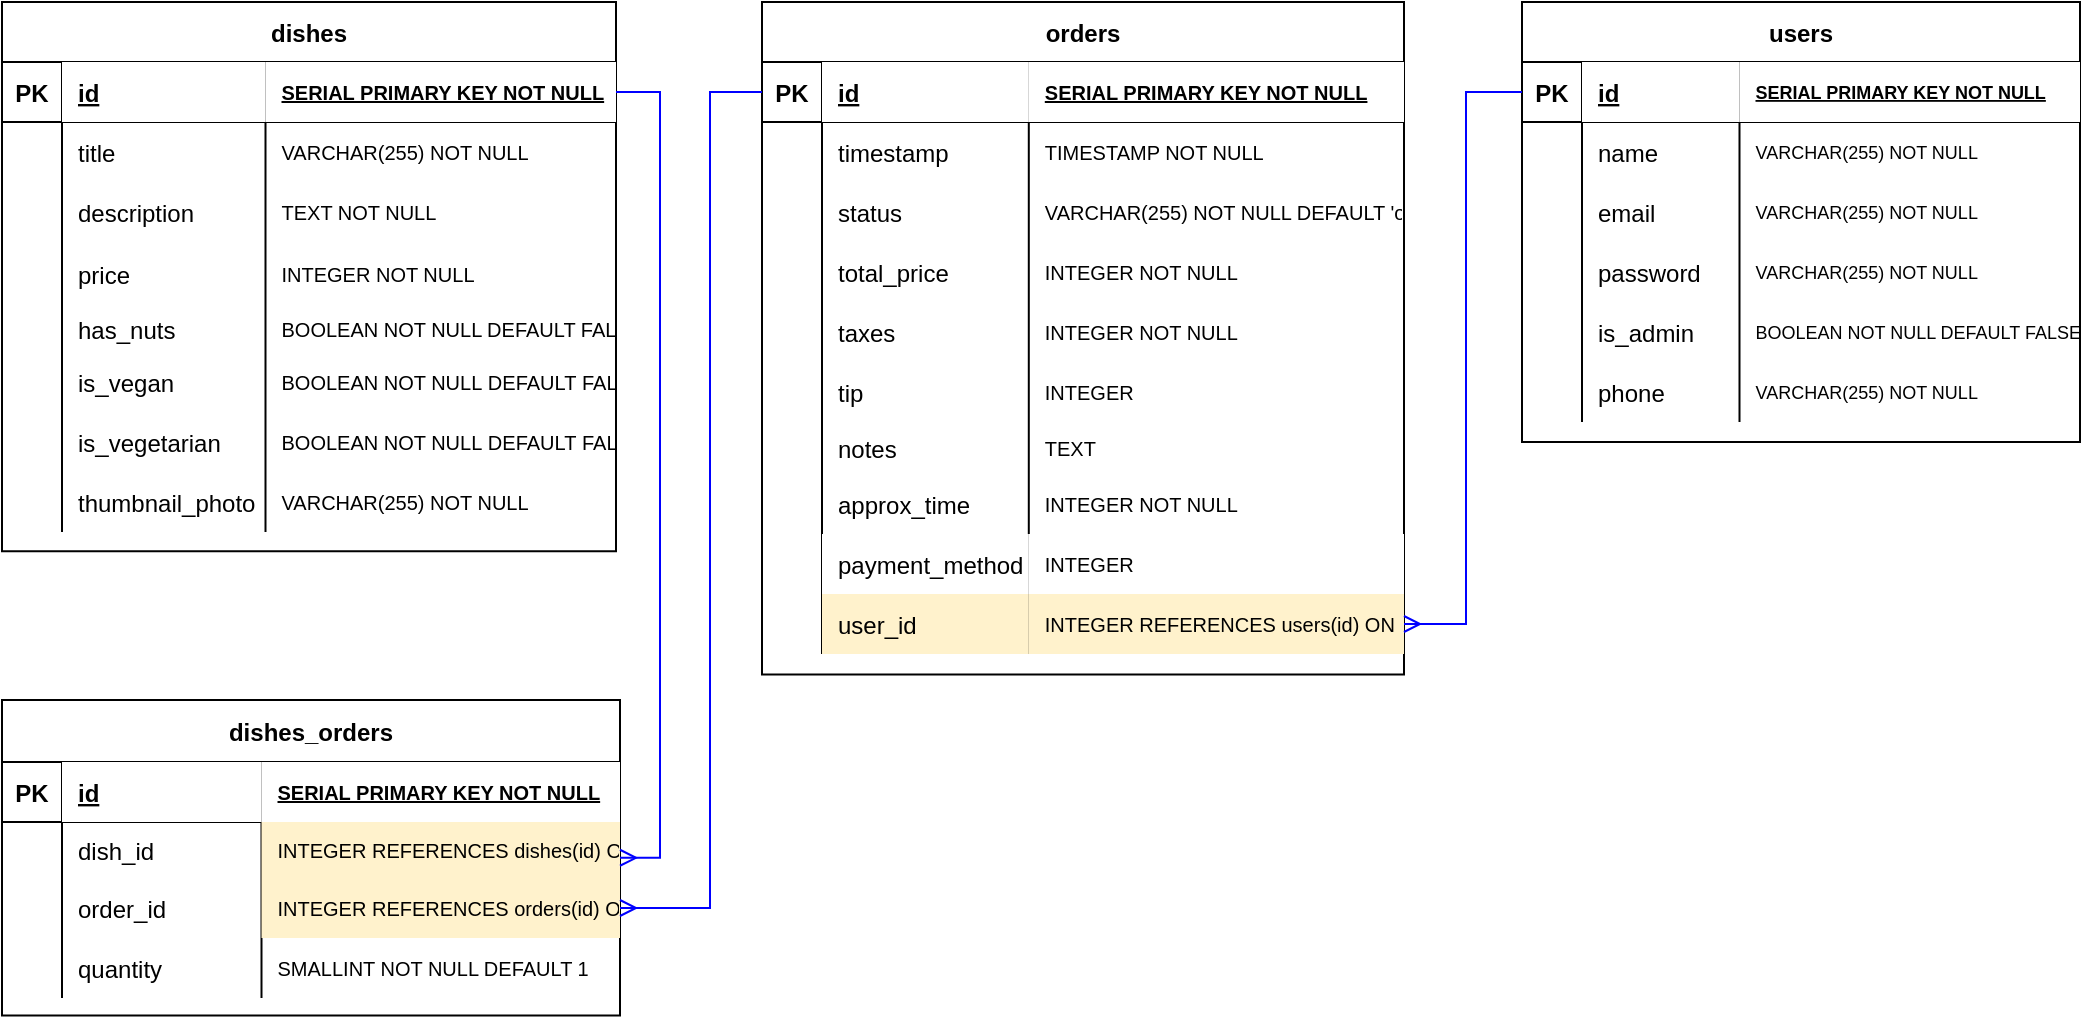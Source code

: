 <mxfile version="19.0.0" type="device"><diagram id="R2lEEEUBdFMjLlhIrx00" name="Page-1"><mxGraphModel dx="1114" dy="626" grid="0" gridSize="10" guides="1" tooltips="1" connect="1" arrows="1" fold="1" page="1" pageScale="1" pageWidth="1100" pageHeight="850" math="0" shadow="0" extFonts="Permanent Marker^https://fonts.googleapis.com/css?family=Permanent+Marker"><root><mxCell id="0"/><mxCell id="1" parent="0"/><mxCell id="Wqcod6n5LguFpWL9tVnC-1" value="users" style="shape=table;startSize=30;container=1;collapsible=1;childLayout=tableLayout;fixedRows=1;rowLines=0;fontStyle=1;align=center;resizeLast=1;" vertex="1" parent="1"><mxGeometry x="796" y="40" width="279" height="219.96" as="geometry"/></mxCell><mxCell id="Wqcod6n5LguFpWL9tVnC-2" value="" style="shape=tableRow;horizontal=0;startSize=0;swimlaneHead=0;swimlaneBody=0;fillColor=none;collapsible=0;dropTarget=0;points=[[0,0.5],[1,0.5]];portConstraint=eastwest;top=0;left=0;right=0;bottom=1;" vertex="1" parent="Wqcod6n5LguFpWL9tVnC-1"><mxGeometry y="30" width="279" height="30" as="geometry"/></mxCell><mxCell id="Wqcod6n5LguFpWL9tVnC-3" value="PK" style="shape=partialRectangle;connectable=0;fillColor=none;top=0;left=0;bottom=0;right=0;fontStyle=1;overflow=hidden;" vertex="1" parent="Wqcod6n5LguFpWL9tVnC-2"><mxGeometry width="30" height="30" as="geometry"><mxRectangle width="30" height="30" as="alternateBounds"/></mxGeometry></mxCell><mxCell id="Wqcod6n5LguFpWL9tVnC-4" value="id" style="shape=partialRectangle;connectable=0;top=0;left=0;bottom=0;right=0;align=left;spacingLeft=6;fontStyle=5;overflow=hidden;" vertex="1" parent="Wqcod6n5LguFpWL9tVnC-2"><mxGeometry x="30" width="78.75" height="30" as="geometry"><mxRectangle width="78.75" height="30" as="alternateBounds"/></mxGeometry></mxCell><mxCell id="Wqcod6n5LguFpWL9tVnC-167" value="SERIAL PRIMARY KEY NOT NULL" style="shape=partialRectangle;connectable=0;top=0;left=0;bottom=0;right=0;align=left;spacingLeft=6;fontStyle=5;overflow=hidden;fontSize=9;" vertex="1" parent="Wqcod6n5LguFpWL9tVnC-2"><mxGeometry x="108.75" width="170.25" height="30" as="geometry"><mxRectangle width="170.25" height="30" as="alternateBounds"/></mxGeometry></mxCell><mxCell id="Wqcod6n5LguFpWL9tVnC-5" value="" style="shape=tableRow;horizontal=0;startSize=0;swimlaneHead=0;swimlaneBody=0;fillColor=none;collapsible=0;dropTarget=0;points=[[0,0.5],[1,0.5]];portConstraint=eastwest;top=0;left=0;right=0;bottom=0;" vertex="1" parent="Wqcod6n5LguFpWL9tVnC-1"><mxGeometry y="60" width="279" height="30" as="geometry"/></mxCell><mxCell id="Wqcod6n5LguFpWL9tVnC-6" value="" style="shape=partialRectangle;connectable=0;fillColor=none;top=0;left=0;bottom=0;right=0;editable=1;overflow=hidden;" vertex="1" parent="Wqcod6n5LguFpWL9tVnC-5"><mxGeometry width="30" height="30" as="geometry"><mxRectangle width="30" height="30" as="alternateBounds"/></mxGeometry></mxCell><mxCell id="Wqcod6n5LguFpWL9tVnC-7" value="name" style="shape=partialRectangle;connectable=0;fillColor=none;top=0;left=0;bottom=0;right=0;align=left;spacingLeft=6;overflow=hidden;" vertex="1" parent="Wqcod6n5LguFpWL9tVnC-5"><mxGeometry x="30" width="78.75" height="30" as="geometry"><mxRectangle width="78.75" height="30" as="alternateBounds"/></mxGeometry></mxCell><mxCell id="Wqcod6n5LguFpWL9tVnC-168" value="VARCHAR(255) NOT NULL" style="shape=partialRectangle;connectable=0;fillColor=none;top=0;left=0;bottom=0;right=0;align=left;spacingLeft=6;overflow=hidden;strokeWidth=1;fontSize=9;" vertex="1" parent="Wqcod6n5LguFpWL9tVnC-5"><mxGeometry x="108.75" width="170.25" height="30" as="geometry"><mxRectangle width="170.25" height="30" as="alternateBounds"/></mxGeometry></mxCell><mxCell id="Wqcod6n5LguFpWL9tVnC-8" value="" style="shape=tableRow;horizontal=0;startSize=0;swimlaneHead=0;swimlaneBody=0;fillColor=none;collapsible=0;dropTarget=0;points=[[0,0.5],[1,0.5]];portConstraint=eastwest;top=0;left=0;right=0;bottom=0;" vertex="1" parent="Wqcod6n5LguFpWL9tVnC-1"><mxGeometry y="90" width="279" height="30" as="geometry"/></mxCell><mxCell id="Wqcod6n5LguFpWL9tVnC-9" value="" style="shape=partialRectangle;connectable=0;fillColor=none;top=0;left=0;bottom=0;right=0;editable=1;overflow=hidden;" vertex="1" parent="Wqcod6n5LguFpWL9tVnC-8"><mxGeometry width="30" height="30" as="geometry"><mxRectangle width="30" height="30" as="alternateBounds"/></mxGeometry></mxCell><mxCell id="Wqcod6n5LguFpWL9tVnC-10" value="email" style="shape=partialRectangle;connectable=0;fillColor=none;top=0;left=0;bottom=0;right=0;align=left;spacingLeft=6;overflow=hidden;" vertex="1" parent="Wqcod6n5LguFpWL9tVnC-8"><mxGeometry x="30" width="78.75" height="30" as="geometry"><mxRectangle width="78.75" height="30" as="alternateBounds"/></mxGeometry></mxCell><mxCell id="Wqcod6n5LguFpWL9tVnC-169" value="VARCHAR(255) NOT NULL" style="shape=partialRectangle;connectable=0;fillColor=none;top=0;left=0;bottom=0;right=0;align=left;spacingLeft=6;overflow=hidden;fontSize=9;" vertex="1" parent="Wqcod6n5LguFpWL9tVnC-8"><mxGeometry x="108.75" width="170.25" height="30" as="geometry"><mxRectangle width="170.25" height="30" as="alternateBounds"/></mxGeometry></mxCell><mxCell id="Wqcod6n5LguFpWL9tVnC-11" value="" style="shape=tableRow;horizontal=0;startSize=0;swimlaneHead=0;swimlaneBody=0;fillColor=none;collapsible=0;dropTarget=0;points=[[0,0.5],[1,0.5]];portConstraint=eastwest;top=0;left=0;right=0;bottom=0;" vertex="1" parent="Wqcod6n5LguFpWL9tVnC-1"><mxGeometry y="120" width="279" height="30" as="geometry"/></mxCell><mxCell id="Wqcod6n5LguFpWL9tVnC-12" value="" style="shape=partialRectangle;connectable=0;fillColor=none;top=0;left=0;bottom=0;right=0;editable=1;overflow=hidden;" vertex="1" parent="Wqcod6n5LguFpWL9tVnC-11"><mxGeometry width="30" height="30" as="geometry"><mxRectangle width="30" height="30" as="alternateBounds"/></mxGeometry></mxCell><mxCell id="Wqcod6n5LguFpWL9tVnC-13" value="password" style="shape=partialRectangle;connectable=0;fillColor=none;top=0;left=0;bottom=0;right=0;align=left;spacingLeft=6;overflow=hidden;" vertex="1" parent="Wqcod6n5LguFpWL9tVnC-11"><mxGeometry x="30" width="78.75" height="30" as="geometry"><mxRectangle width="78.75" height="30" as="alternateBounds"/></mxGeometry></mxCell><mxCell id="Wqcod6n5LguFpWL9tVnC-170" value="VARCHAR(255) NOT NULL" style="shape=partialRectangle;connectable=0;fillColor=none;top=0;left=0;bottom=0;right=0;align=left;spacingLeft=6;overflow=hidden;fontSize=9;" vertex="1" parent="Wqcod6n5LguFpWL9tVnC-11"><mxGeometry x="108.75" width="170.25" height="30" as="geometry"><mxRectangle width="170.25" height="30" as="alternateBounds"/></mxGeometry></mxCell><mxCell id="Wqcod6n5LguFpWL9tVnC-43" style="shape=tableRow;horizontal=0;startSize=0;swimlaneHead=0;swimlaneBody=0;fillColor=none;collapsible=0;dropTarget=0;points=[[0,0.5],[1,0.5]];portConstraint=eastwest;top=0;left=0;right=0;bottom=0;" vertex="1" parent="Wqcod6n5LguFpWL9tVnC-1"><mxGeometry y="150" width="279" height="30" as="geometry"/></mxCell><mxCell id="Wqcod6n5LguFpWL9tVnC-44" style="shape=partialRectangle;connectable=0;fillColor=none;top=0;left=0;bottom=0;right=0;editable=1;overflow=hidden;" vertex="1" parent="Wqcod6n5LguFpWL9tVnC-43"><mxGeometry width="30" height="30" as="geometry"><mxRectangle width="30" height="30" as="alternateBounds"/></mxGeometry></mxCell><mxCell id="Wqcod6n5LguFpWL9tVnC-45" value="is_admin" style="shape=partialRectangle;connectable=0;fillColor=none;top=0;left=0;bottom=0;right=0;align=left;spacingLeft=6;overflow=hidden;" vertex="1" parent="Wqcod6n5LguFpWL9tVnC-43"><mxGeometry x="30" width="78.75" height="30" as="geometry"><mxRectangle width="78.75" height="30" as="alternateBounds"/></mxGeometry></mxCell><mxCell id="Wqcod6n5LguFpWL9tVnC-172" value="BOOLEAN NOT NULL DEFAULT FALSE" style="shape=partialRectangle;connectable=0;fillColor=none;top=0;left=0;bottom=0;right=0;align=left;spacingLeft=6;overflow=hidden;fontSize=9;" vertex="1" parent="Wqcod6n5LguFpWL9tVnC-43"><mxGeometry x="108.75" width="170.25" height="30" as="geometry"><mxRectangle width="170.25" height="30" as="alternateBounds"/></mxGeometry></mxCell><mxCell id="Wqcod6n5LguFpWL9tVnC-77" style="shape=tableRow;horizontal=0;startSize=0;swimlaneHead=0;swimlaneBody=0;fillColor=none;collapsible=0;dropTarget=0;points=[[0,0.5],[1,0.5]];portConstraint=eastwest;top=0;left=0;right=0;bottom=0;" vertex="1" parent="Wqcod6n5LguFpWL9tVnC-1"><mxGeometry y="180" width="279" height="30" as="geometry"/></mxCell><mxCell id="Wqcod6n5LguFpWL9tVnC-78" style="shape=partialRectangle;connectable=0;fillColor=none;top=0;left=0;bottom=0;right=0;editable=1;overflow=hidden;" vertex="1" parent="Wqcod6n5LguFpWL9tVnC-77"><mxGeometry width="30" height="30" as="geometry"><mxRectangle width="30" height="30" as="alternateBounds"/></mxGeometry></mxCell><mxCell id="Wqcod6n5LguFpWL9tVnC-79" value="phone" style="shape=partialRectangle;connectable=0;fillColor=none;top=0;left=0;bottom=0;right=0;align=left;spacingLeft=6;overflow=hidden;" vertex="1" parent="Wqcod6n5LguFpWL9tVnC-77"><mxGeometry x="30" width="78.75" height="30" as="geometry"><mxRectangle width="78.75" height="30" as="alternateBounds"/></mxGeometry></mxCell><mxCell id="Wqcod6n5LguFpWL9tVnC-174" value="VARCHAR(255) NOT NULL" style="shape=partialRectangle;connectable=0;fillColor=none;top=0;left=0;bottom=0;right=0;align=left;spacingLeft=6;overflow=hidden;fontSize=9;" vertex="1" parent="Wqcod6n5LguFpWL9tVnC-77"><mxGeometry x="108.75" width="170.25" height="30" as="geometry"><mxRectangle width="170.25" height="30" as="alternateBounds"/></mxGeometry></mxCell><mxCell id="Wqcod6n5LguFpWL9tVnC-14" value="dishes" style="shape=table;startSize=30;container=1;collapsible=1;childLayout=tableLayout;fixedRows=1;rowLines=0;fontStyle=1;align=center;resizeLast=1;" vertex="1" parent="1"><mxGeometry x="36" y="40" width="307" height="274.62" as="geometry"/></mxCell><mxCell id="Wqcod6n5LguFpWL9tVnC-15" value="" style="shape=tableRow;horizontal=0;startSize=0;swimlaneHead=0;swimlaneBody=0;fillColor=none;collapsible=0;dropTarget=0;points=[[0,0.5],[1,0.5]];portConstraint=eastwest;top=0;left=0;right=0;bottom=1;" vertex="1" parent="Wqcod6n5LguFpWL9tVnC-14"><mxGeometry y="30" width="307" height="30" as="geometry"/></mxCell><mxCell id="Wqcod6n5LguFpWL9tVnC-16" value="PK" style="shape=partialRectangle;connectable=0;fillColor=none;top=0;left=0;bottom=0;right=0;fontStyle=1;overflow=hidden;" vertex="1" parent="Wqcod6n5LguFpWL9tVnC-15"><mxGeometry width="30" height="30" as="geometry"><mxRectangle width="30" height="30" as="alternateBounds"/></mxGeometry></mxCell><mxCell id="Wqcod6n5LguFpWL9tVnC-17" value="id" style="shape=partialRectangle;connectable=0;top=0;left=0;bottom=0;right=0;align=left;spacingLeft=6;fontStyle=5;overflow=hidden;" vertex="1" parent="Wqcod6n5LguFpWL9tVnC-15"><mxGeometry x="30" width="101.75" height="30" as="geometry"><mxRectangle width="101.75" height="30" as="alternateBounds"/></mxGeometry></mxCell><mxCell id="Wqcod6n5LguFpWL9tVnC-147" value="SERIAL PRIMARY KEY NOT NULL" style="shape=partialRectangle;connectable=0;top=0;left=0;bottom=0;right=0;align=left;spacingLeft=6;fontStyle=5;overflow=hidden;fontSize=10;" vertex="1" parent="Wqcod6n5LguFpWL9tVnC-15"><mxGeometry x="131.75" width="175.25" height="30" as="geometry"><mxRectangle width="175.25" height="30" as="alternateBounds"/></mxGeometry></mxCell><mxCell id="Wqcod6n5LguFpWL9tVnC-18" value="" style="shape=tableRow;horizontal=0;startSize=0;swimlaneHead=0;swimlaneBody=0;fillColor=none;collapsible=0;dropTarget=0;points=[[0,0.5],[1,0.5]];portConstraint=eastwest;top=0;left=0;right=0;bottom=0;" vertex="1" parent="Wqcod6n5LguFpWL9tVnC-14"><mxGeometry y="60" width="307" height="30" as="geometry"/></mxCell><mxCell id="Wqcod6n5LguFpWL9tVnC-19" value="" style="shape=partialRectangle;connectable=0;fillColor=none;top=0;left=0;bottom=0;right=0;editable=1;overflow=hidden;" vertex="1" parent="Wqcod6n5LguFpWL9tVnC-18"><mxGeometry width="30" height="30" as="geometry"><mxRectangle width="30" height="30" as="alternateBounds"/></mxGeometry></mxCell><mxCell id="Wqcod6n5LguFpWL9tVnC-20" value="title" style="shape=partialRectangle;connectable=0;fillColor=none;top=0;left=0;bottom=0;right=0;align=left;spacingLeft=6;overflow=hidden;" vertex="1" parent="Wqcod6n5LguFpWL9tVnC-18"><mxGeometry x="30" width="101.75" height="30" as="geometry"><mxRectangle width="101.75" height="30" as="alternateBounds"/></mxGeometry></mxCell><mxCell id="Wqcod6n5LguFpWL9tVnC-148" value="VARCHAR(255) NOT NULL" style="shape=partialRectangle;connectable=0;fillColor=none;top=0;left=0;bottom=0;right=0;align=left;spacingLeft=6;overflow=hidden;fontSize=10;" vertex="1" parent="Wqcod6n5LguFpWL9tVnC-18"><mxGeometry x="131.75" width="175.25" height="30" as="geometry"><mxRectangle width="175.25" height="30" as="alternateBounds"/></mxGeometry></mxCell><mxCell id="Wqcod6n5LguFpWL9tVnC-21" value="" style="shape=tableRow;horizontal=0;startSize=0;swimlaneHead=0;swimlaneBody=0;fillColor=none;collapsible=0;dropTarget=0;points=[[0,0.5],[1,0.5]];portConstraint=eastwest;top=0;left=0;right=0;bottom=0;" vertex="1" parent="Wqcod6n5LguFpWL9tVnC-14"><mxGeometry y="90" width="307" height="30" as="geometry"/></mxCell><mxCell id="Wqcod6n5LguFpWL9tVnC-22" value="" style="shape=partialRectangle;connectable=0;fillColor=none;top=0;left=0;bottom=0;right=0;editable=1;overflow=hidden;" vertex="1" parent="Wqcod6n5LguFpWL9tVnC-21"><mxGeometry width="30" height="30" as="geometry"><mxRectangle width="30" height="30" as="alternateBounds"/></mxGeometry></mxCell><mxCell id="Wqcod6n5LguFpWL9tVnC-23" value="description" style="shape=partialRectangle;connectable=0;fillColor=none;top=0;left=0;bottom=0;right=0;align=left;spacingLeft=6;overflow=hidden;" vertex="1" parent="Wqcod6n5LguFpWL9tVnC-21"><mxGeometry x="30" width="101.75" height="30" as="geometry"><mxRectangle width="101.75" height="30" as="alternateBounds"/></mxGeometry></mxCell><mxCell id="Wqcod6n5LguFpWL9tVnC-149" value="TEXT NOT NULL" style="shape=partialRectangle;connectable=0;fillColor=none;top=0;left=0;bottom=0;right=0;align=left;spacingLeft=6;overflow=hidden;fontSize=10;" vertex="1" parent="Wqcod6n5LguFpWL9tVnC-21"><mxGeometry x="131.75" width="175.25" height="30" as="geometry"><mxRectangle width="175.25" height="30" as="alternateBounds"/></mxGeometry></mxCell><mxCell id="Wqcod6n5LguFpWL9tVnC-24" value="" style="shape=tableRow;horizontal=0;startSize=0;swimlaneHead=0;swimlaneBody=0;fillColor=none;collapsible=0;dropTarget=0;points=[[0,0.5],[1,0.5]];portConstraint=eastwest;top=0;left=0;right=0;bottom=0;" vertex="1" parent="Wqcod6n5LguFpWL9tVnC-14"><mxGeometry y="120" width="307" height="32" as="geometry"/></mxCell><mxCell id="Wqcod6n5LguFpWL9tVnC-25" value="" style="shape=partialRectangle;connectable=0;fillColor=none;top=0;left=0;bottom=0;right=0;editable=1;overflow=hidden;" vertex="1" parent="Wqcod6n5LguFpWL9tVnC-24"><mxGeometry width="30" height="32" as="geometry"><mxRectangle width="30" height="32" as="alternateBounds"/></mxGeometry></mxCell><mxCell id="Wqcod6n5LguFpWL9tVnC-26" value="price" style="shape=partialRectangle;connectable=0;fillColor=none;top=0;left=0;bottom=0;right=0;align=left;spacingLeft=6;overflow=hidden;" vertex="1" parent="Wqcod6n5LguFpWL9tVnC-24"><mxGeometry x="30" width="101.75" height="32" as="geometry"><mxRectangle width="101.75" height="32" as="alternateBounds"/></mxGeometry></mxCell><mxCell id="Wqcod6n5LguFpWL9tVnC-150" value="INTEGER NOT NULL" style="shape=partialRectangle;connectable=0;fillColor=none;top=0;left=0;bottom=0;right=0;align=left;spacingLeft=6;overflow=hidden;fontSize=10;" vertex="1" parent="Wqcod6n5LguFpWL9tVnC-24"><mxGeometry x="131.75" width="175.25" height="32" as="geometry"><mxRectangle width="175.25" height="32" as="alternateBounds"/></mxGeometry></mxCell><mxCell id="Wqcod6n5LguFpWL9tVnC-50" style="shape=tableRow;horizontal=0;startSize=0;swimlaneHead=0;swimlaneBody=0;fillColor=none;collapsible=0;dropTarget=0;points=[[0,0.5],[1,0.5]];portConstraint=eastwest;top=0;left=0;right=0;bottom=0;" vertex="1" parent="Wqcod6n5LguFpWL9tVnC-14"><mxGeometry y="152" width="307" height="23" as="geometry"/></mxCell><mxCell id="Wqcod6n5LguFpWL9tVnC-51" style="shape=partialRectangle;connectable=0;fillColor=none;top=0;left=0;bottom=0;right=0;editable=1;overflow=hidden;" vertex="1" parent="Wqcod6n5LguFpWL9tVnC-50"><mxGeometry width="30" height="23" as="geometry"><mxRectangle width="30" height="23" as="alternateBounds"/></mxGeometry></mxCell><mxCell id="Wqcod6n5LguFpWL9tVnC-52" value="has_nuts" style="shape=partialRectangle;connectable=0;fillColor=none;top=0;left=0;bottom=0;right=0;align=left;spacingLeft=6;overflow=hidden;" vertex="1" parent="Wqcod6n5LguFpWL9tVnC-50"><mxGeometry x="30" width="101.75" height="23" as="geometry"><mxRectangle width="101.75" height="23" as="alternateBounds"/></mxGeometry></mxCell><mxCell id="Wqcod6n5LguFpWL9tVnC-151" value="BOOLEAN NOT NULL DEFAULT FALSE" style="shape=partialRectangle;connectable=0;fillColor=none;top=0;left=0;bottom=0;right=0;align=left;spacingLeft=6;overflow=hidden;fontSize=10;" vertex="1" parent="Wqcod6n5LguFpWL9tVnC-50"><mxGeometry x="131.75" width="175.25" height="23" as="geometry"><mxRectangle width="175.25" height="23" as="alternateBounds"/></mxGeometry></mxCell><mxCell id="Wqcod6n5LguFpWL9tVnC-53" style="shape=tableRow;horizontal=0;startSize=0;swimlaneHead=0;swimlaneBody=0;fillColor=none;collapsible=0;dropTarget=0;points=[[0,0.5],[1,0.5]];portConstraint=eastwest;top=0;left=0;right=0;bottom=0;" vertex="1" parent="Wqcod6n5LguFpWL9tVnC-14"><mxGeometry y="175" width="307" height="30" as="geometry"/></mxCell><mxCell id="Wqcod6n5LguFpWL9tVnC-54" style="shape=partialRectangle;connectable=0;fillColor=none;top=0;left=0;bottom=0;right=0;editable=1;overflow=hidden;" vertex="1" parent="Wqcod6n5LguFpWL9tVnC-53"><mxGeometry width="30" height="30" as="geometry"><mxRectangle width="30" height="30" as="alternateBounds"/></mxGeometry></mxCell><mxCell id="Wqcod6n5LguFpWL9tVnC-55" value="is_vegan" style="shape=partialRectangle;connectable=0;fillColor=none;top=0;left=0;bottom=0;right=0;align=left;spacingLeft=6;overflow=hidden;" vertex="1" parent="Wqcod6n5LguFpWL9tVnC-53"><mxGeometry x="30" width="101.75" height="30" as="geometry"><mxRectangle width="101.75" height="30" as="alternateBounds"/></mxGeometry></mxCell><mxCell id="Wqcod6n5LguFpWL9tVnC-152" value="BOOLEAN NOT NULL DEFAULT FALSE" style="shape=partialRectangle;connectable=0;fillColor=none;top=0;left=0;bottom=0;right=0;align=left;spacingLeft=6;overflow=hidden;fontSize=10;" vertex="1" parent="Wqcod6n5LguFpWL9tVnC-53"><mxGeometry x="131.75" width="175.25" height="30" as="geometry"><mxRectangle width="175.25" height="30" as="alternateBounds"/></mxGeometry></mxCell><mxCell id="Wqcod6n5LguFpWL9tVnC-56" style="shape=tableRow;horizontal=0;startSize=0;swimlaneHead=0;swimlaneBody=0;fillColor=none;collapsible=0;dropTarget=0;points=[[0,0.5],[1,0.5]];portConstraint=eastwest;top=0;left=0;right=0;bottom=0;" vertex="1" parent="Wqcod6n5LguFpWL9tVnC-14"><mxGeometry y="205" width="307" height="30" as="geometry"/></mxCell><mxCell id="Wqcod6n5LguFpWL9tVnC-57" style="shape=partialRectangle;connectable=0;fillColor=none;top=0;left=0;bottom=0;right=0;editable=1;overflow=hidden;" vertex="1" parent="Wqcod6n5LguFpWL9tVnC-56"><mxGeometry width="30" height="30" as="geometry"><mxRectangle width="30" height="30" as="alternateBounds"/></mxGeometry></mxCell><mxCell id="Wqcod6n5LguFpWL9tVnC-58" value="is_vegetarian" style="shape=partialRectangle;connectable=0;fillColor=none;top=0;left=0;bottom=0;right=0;align=left;spacingLeft=6;overflow=hidden;" vertex="1" parent="Wqcod6n5LguFpWL9tVnC-56"><mxGeometry x="30" width="101.75" height="30" as="geometry"><mxRectangle width="101.75" height="30" as="alternateBounds"/></mxGeometry></mxCell><mxCell id="Wqcod6n5LguFpWL9tVnC-153" value="BOOLEAN NOT NULL DEFAULT FALSE" style="shape=partialRectangle;connectable=0;fillColor=none;top=0;left=0;bottom=0;right=0;align=left;spacingLeft=6;overflow=hidden;fontSize=10;" vertex="1" parent="Wqcod6n5LguFpWL9tVnC-56"><mxGeometry x="131.75" width="175.25" height="30" as="geometry"><mxRectangle width="175.25" height="30" as="alternateBounds"/></mxGeometry></mxCell><mxCell id="Wqcod6n5LguFpWL9tVnC-59" style="shape=tableRow;horizontal=0;startSize=0;swimlaneHead=0;swimlaneBody=0;fillColor=none;collapsible=0;dropTarget=0;points=[[0,0.5],[1,0.5]];portConstraint=eastwest;top=0;left=0;right=0;bottom=0;" vertex="1" parent="Wqcod6n5LguFpWL9tVnC-14"><mxGeometry y="235" width="307" height="30" as="geometry"/></mxCell><mxCell id="Wqcod6n5LguFpWL9tVnC-60" style="shape=partialRectangle;connectable=0;fillColor=none;top=0;left=0;bottom=0;right=0;editable=1;overflow=hidden;" vertex="1" parent="Wqcod6n5LguFpWL9tVnC-59"><mxGeometry width="30" height="30" as="geometry"><mxRectangle width="30" height="30" as="alternateBounds"/></mxGeometry></mxCell><mxCell id="Wqcod6n5LguFpWL9tVnC-61" value="thumbnail_photo" style="shape=partialRectangle;connectable=0;fillColor=none;top=0;left=0;bottom=0;right=0;align=left;spacingLeft=6;overflow=hidden;" vertex="1" parent="Wqcod6n5LguFpWL9tVnC-59"><mxGeometry x="30" width="101.75" height="30" as="geometry"><mxRectangle width="101.75" height="30" as="alternateBounds"/></mxGeometry></mxCell><mxCell id="Wqcod6n5LguFpWL9tVnC-154" value="VARCHAR(255) NOT NULL" style="shape=partialRectangle;connectable=0;fillColor=none;top=0;left=0;bottom=0;right=0;align=left;spacingLeft=6;overflow=hidden;fontSize=10;" vertex="1" parent="Wqcod6n5LguFpWL9tVnC-59"><mxGeometry x="131.75" width="175.25" height="30" as="geometry"><mxRectangle width="175.25" height="30" as="alternateBounds"/></mxGeometry></mxCell><mxCell id="Wqcod6n5LguFpWL9tVnC-27" value="orders" style="shape=table;startSize=30;container=1;collapsible=1;childLayout=tableLayout;fixedRows=1;rowLines=0;fontStyle=1;align=center;resizeLast=1;" vertex="1" parent="1"><mxGeometry x="416" y="40" width="321" height="336.2" as="geometry"/></mxCell><mxCell id="Wqcod6n5LguFpWL9tVnC-28" value="" style="shape=tableRow;horizontal=0;startSize=0;swimlaneHead=0;swimlaneBody=0;fillColor=none;collapsible=0;dropTarget=0;points=[[0,0.5],[1,0.5]];portConstraint=eastwest;top=0;left=0;right=0;bottom=1;" vertex="1" parent="Wqcod6n5LguFpWL9tVnC-27"><mxGeometry y="30" width="321" height="30" as="geometry"/></mxCell><mxCell id="Wqcod6n5LguFpWL9tVnC-29" value="PK" style="shape=partialRectangle;connectable=0;fillColor=none;top=0;left=0;bottom=0;right=0;fontStyle=1;overflow=hidden;" vertex="1" parent="Wqcod6n5LguFpWL9tVnC-28"><mxGeometry width="30" height="30" as="geometry"><mxRectangle width="30" height="30" as="alternateBounds"/></mxGeometry></mxCell><mxCell id="Wqcod6n5LguFpWL9tVnC-30" value="id" style="shape=partialRectangle;connectable=0;top=0;left=0;bottom=0;right=0;align=left;spacingLeft=6;fontStyle=5;overflow=hidden;" vertex="1" parent="Wqcod6n5LguFpWL9tVnC-28"><mxGeometry x="30" width="103.4" height="30" as="geometry"><mxRectangle width="103.4" height="30" as="alternateBounds"/></mxGeometry></mxCell><mxCell id="Wqcod6n5LguFpWL9tVnC-156" value="SERIAL PRIMARY KEY NOT NULL" style="shape=partialRectangle;connectable=0;top=0;left=0;bottom=0;right=0;align=left;spacingLeft=6;fontStyle=5;overflow=hidden;fontSize=10;" vertex="1" parent="Wqcod6n5LguFpWL9tVnC-28"><mxGeometry x="133.4" width="187.6" height="30" as="geometry"><mxRectangle width="187.6" height="30" as="alternateBounds"/></mxGeometry></mxCell><mxCell id="Wqcod6n5LguFpWL9tVnC-124" style="shape=tableRow;horizontal=0;startSize=0;swimlaneHead=0;swimlaneBody=0;fillColor=none;collapsible=0;dropTarget=0;points=[[0,0.5],[1,0.5]];portConstraint=eastwest;top=0;left=0;right=0;bottom=0;" vertex="1" parent="Wqcod6n5LguFpWL9tVnC-27"><mxGeometry y="60" width="321" height="30" as="geometry"/></mxCell><mxCell id="Wqcod6n5LguFpWL9tVnC-125" style="shape=partialRectangle;connectable=0;fillColor=none;top=0;left=0;bottom=0;right=0;editable=1;overflow=hidden;" vertex="1" parent="Wqcod6n5LguFpWL9tVnC-124"><mxGeometry width="30" height="30" as="geometry"><mxRectangle width="30" height="30" as="alternateBounds"/></mxGeometry></mxCell><mxCell id="Wqcod6n5LguFpWL9tVnC-126" value="timestamp" style="shape=partialRectangle;connectable=0;fillColor=none;top=0;left=0;bottom=0;right=0;align=left;spacingLeft=6;overflow=hidden;" vertex="1" parent="Wqcod6n5LguFpWL9tVnC-124"><mxGeometry x="30" width="103.4" height="30" as="geometry"><mxRectangle width="103.4" height="30" as="alternateBounds"/></mxGeometry></mxCell><mxCell id="Wqcod6n5LguFpWL9tVnC-157" value="TIMESTAMP NOT NULL" style="shape=partialRectangle;connectable=0;fillColor=none;top=0;left=0;bottom=0;right=0;align=left;spacingLeft=6;overflow=hidden;fontSize=10;" vertex="1" parent="Wqcod6n5LguFpWL9tVnC-124"><mxGeometry x="133.4" width="187.6" height="30" as="geometry"><mxRectangle width="187.6" height="30" as="alternateBounds"/></mxGeometry></mxCell><mxCell id="Wqcod6n5LguFpWL9tVnC-209" style="shape=tableRow;horizontal=0;startSize=0;swimlaneHead=0;swimlaneBody=0;fillColor=none;collapsible=0;dropTarget=0;points=[[0,0.5],[1,0.5]];portConstraint=eastwest;top=0;left=0;right=0;bottom=0;" vertex="1" parent="Wqcod6n5LguFpWL9tVnC-27"><mxGeometry y="90" width="321" height="30" as="geometry"/></mxCell><mxCell id="Wqcod6n5LguFpWL9tVnC-210" style="shape=partialRectangle;connectable=0;fillColor=none;top=0;left=0;bottom=0;right=0;editable=1;overflow=hidden;" vertex="1" parent="Wqcod6n5LguFpWL9tVnC-209"><mxGeometry width="30" height="30" as="geometry"><mxRectangle width="30" height="30" as="alternateBounds"/></mxGeometry></mxCell><mxCell id="Wqcod6n5LguFpWL9tVnC-211" value="status" style="shape=partialRectangle;connectable=0;fillColor=none;top=0;left=0;bottom=0;right=0;align=left;spacingLeft=6;overflow=hidden;" vertex="1" parent="Wqcod6n5LguFpWL9tVnC-209"><mxGeometry x="30" width="103.4" height="30" as="geometry"><mxRectangle width="103.4" height="30" as="alternateBounds"/></mxGeometry></mxCell><mxCell id="Wqcod6n5LguFpWL9tVnC-212" value="VARCHAR(255) NOT NULL DEFAULT 'open'" style="shape=partialRectangle;connectable=0;fillColor=none;top=0;left=0;bottom=0;right=0;align=left;spacingLeft=6;overflow=hidden;fontSize=10;" vertex="1" parent="Wqcod6n5LguFpWL9tVnC-209"><mxGeometry x="133.4" width="187.6" height="30" as="geometry"><mxRectangle width="187.6" height="30" as="alternateBounds"/></mxGeometry></mxCell><mxCell id="Wqcod6n5LguFpWL9tVnC-34" value="" style="shape=tableRow;horizontal=0;startSize=0;swimlaneHead=0;swimlaneBody=0;fillColor=none;collapsible=0;dropTarget=0;points=[[0,0.5],[1,0.5]];portConstraint=eastwest;top=0;left=0;right=0;bottom=0;" vertex="1" parent="Wqcod6n5LguFpWL9tVnC-27"><mxGeometry y="120" width="321" height="30" as="geometry"/></mxCell><mxCell id="Wqcod6n5LguFpWL9tVnC-35" value="" style="shape=partialRectangle;connectable=0;fillColor=none;top=0;left=0;bottom=0;right=0;editable=1;overflow=hidden;" vertex="1" parent="Wqcod6n5LguFpWL9tVnC-34"><mxGeometry width="30" height="30" as="geometry"><mxRectangle width="30" height="30" as="alternateBounds"/></mxGeometry></mxCell><mxCell id="Wqcod6n5LguFpWL9tVnC-36" value="total_price" style="shape=partialRectangle;connectable=0;fillColor=none;top=0;left=0;bottom=0;right=0;align=left;spacingLeft=6;overflow=hidden;" vertex="1" parent="Wqcod6n5LguFpWL9tVnC-34"><mxGeometry x="30" width="103.4" height="30" as="geometry"><mxRectangle width="103.4" height="30" as="alternateBounds"/></mxGeometry></mxCell><mxCell id="Wqcod6n5LguFpWL9tVnC-159" value="INTEGER NOT NULL" style="shape=partialRectangle;connectable=0;fillColor=none;top=0;left=0;bottom=0;right=0;align=left;spacingLeft=6;overflow=hidden;fontSize=10;" vertex="1" parent="Wqcod6n5LguFpWL9tVnC-34"><mxGeometry x="133.4" width="187.6" height="30" as="geometry"><mxRectangle width="187.6" height="30" as="alternateBounds"/></mxGeometry></mxCell><mxCell id="Wqcod6n5LguFpWL9tVnC-37" value="" style="shape=tableRow;horizontal=0;startSize=0;swimlaneHead=0;swimlaneBody=0;fillColor=none;collapsible=0;dropTarget=0;points=[[0,0.5],[1,0.5]];portConstraint=eastwest;top=0;left=0;right=0;bottom=0;" vertex="1" parent="Wqcod6n5LguFpWL9tVnC-27"><mxGeometry y="150" width="321" height="30" as="geometry"/></mxCell><mxCell id="Wqcod6n5LguFpWL9tVnC-38" value="" style="shape=partialRectangle;connectable=0;fillColor=none;top=0;left=0;bottom=0;right=0;editable=1;overflow=hidden;" vertex="1" parent="Wqcod6n5LguFpWL9tVnC-37"><mxGeometry width="30" height="30" as="geometry"><mxRectangle width="30" height="30" as="alternateBounds"/></mxGeometry></mxCell><mxCell id="Wqcod6n5LguFpWL9tVnC-39" value="taxes" style="shape=partialRectangle;connectable=0;fillColor=none;top=0;left=0;bottom=0;right=0;align=left;spacingLeft=6;overflow=hidden;" vertex="1" parent="Wqcod6n5LguFpWL9tVnC-37"><mxGeometry x="30" width="103.4" height="30" as="geometry"><mxRectangle width="103.4" height="30" as="alternateBounds"/></mxGeometry></mxCell><mxCell id="Wqcod6n5LguFpWL9tVnC-160" value="INTEGER NOT NULL" style="shape=partialRectangle;connectable=0;fillColor=none;top=0;left=0;bottom=0;right=0;align=left;spacingLeft=6;overflow=hidden;fontSize=10;" vertex="1" parent="Wqcod6n5LguFpWL9tVnC-37"><mxGeometry x="133.4" width="187.6" height="30" as="geometry"><mxRectangle width="187.6" height="30" as="alternateBounds"/></mxGeometry></mxCell><mxCell id="Wqcod6n5LguFpWL9tVnC-74" style="shape=tableRow;horizontal=0;startSize=0;swimlaneHead=0;swimlaneBody=0;fillColor=none;collapsible=0;dropTarget=0;points=[[0,0.5],[1,0.5]];portConstraint=eastwest;top=0;left=0;right=0;bottom=0;" vertex="1" parent="Wqcod6n5LguFpWL9tVnC-27"><mxGeometry y="180" width="321" height="30" as="geometry"/></mxCell><mxCell id="Wqcod6n5LguFpWL9tVnC-75" style="shape=partialRectangle;connectable=0;fillColor=none;top=0;left=0;bottom=0;right=0;editable=1;overflow=hidden;" vertex="1" parent="Wqcod6n5LguFpWL9tVnC-74"><mxGeometry width="30" height="30" as="geometry"><mxRectangle width="30" height="30" as="alternateBounds"/></mxGeometry></mxCell><mxCell id="Wqcod6n5LguFpWL9tVnC-76" value="tip" style="shape=partialRectangle;connectable=0;fillColor=none;top=0;left=0;bottom=0;right=0;align=left;spacingLeft=6;overflow=hidden;" vertex="1" parent="Wqcod6n5LguFpWL9tVnC-74"><mxGeometry x="30" width="103.4" height="30" as="geometry"><mxRectangle width="103.4" height="30" as="alternateBounds"/></mxGeometry></mxCell><mxCell id="Wqcod6n5LguFpWL9tVnC-161" value="INTEGER" style="shape=partialRectangle;connectable=0;fillColor=none;top=0;left=0;bottom=0;right=0;align=left;spacingLeft=6;overflow=hidden;fontSize=10;" vertex="1" parent="Wqcod6n5LguFpWL9tVnC-74"><mxGeometry x="133.4" width="187.6" height="30" as="geometry"><mxRectangle width="187.6" height="30" as="alternateBounds"/></mxGeometry></mxCell><mxCell id="Wqcod6n5LguFpWL9tVnC-71" style="shape=tableRow;horizontal=0;startSize=0;swimlaneHead=0;swimlaneBody=0;fillColor=none;collapsible=0;dropTarget=0;points=[[0,0.5],[1,0.5]];portConstraint=eastwest;top=0;left=0;right=0;bottom=0;" vertex="1" parent="Wqcod6n5LguFpWL9tVnC-27"><mxGeometry y="210" width="321" height="26" as="geometry"/></mxCell><mxCell id="Wqcod6n5LguFpWL9tVnC-72" style="shape=partialRectangle;connectable=0;fillColor=none;top=0;left=0;bottom=0;right=0;editable=1;overflow=hidden;" vertex="1" parent="Wqcod6n5LguFpWL9tVnC-71"><mxGeometry width="30" height="26" as="geometry"><mxRectangle width="30" height="26" as="alternateBounds"/></mxGeometry></mxCell><mxCell id="Wqcod6n5LguFpWL9tVnC-73" value="notes" style="shape=partialRectangle;connectable=0;fillColor=none;top=0;left=0;bottom=0;right=0;align=left;spacingLeft=6;overflow=hidden;" vertex="1" parent="Wqcod6n5LguFpWL9tVnC-71"><mxGeometry x="30" width="103.4" height="26" as="geometry"><mxRectangle width="103.4" height="26" as="alternateBounds"/></mxGeometry></mxCell><mxCell id="Wqcod6n5LguFpWL9tVnC-162" value="TEXT" style="shape=partialRectangle;connectable=0;fillColor=none;top=0;left=0;bottom=0;right=0;align=left;spacingLeft=6;overflow=hidden;fontSize=10;" vertex="1" parent="Wqcod6n5LguFpWL9tVnC-71"><mxGeometry x="133.4" width="187.6" height="26" as="geometry"><mxRectangle width="187.6" height="26" as="alternateBounds"/></mxGeometry></mxCell><mxCell id="Wqcod6n5LguFpWL9tVnC-68" style="shape=tableRow;horizontal=0;startSize=0;swimlaneHead=0;swimlaneBody=0;fillColor=none;collapsible=0;dropTarget=0;points=[[0,0.5],[1,0.5]];portConstraint=eastwest;top=0;left=0;right=0;bottom=0;" vertex="1" parent="Wqcod6n5LguFpWL9tVnC-27"><mxGeometry y="236" width="321" height="30" as="geometry"/></mxCell><mxCell id="Wqcod6n5LguFpWL9tVnC-69" style="shape=partialRectangle;connectable=0;fillColor=none;top=0;left=0;bottom=0;right=0;editable=1;overflow=hidden;" vertex="1" parent="Wqcod6n5LguFpWL9tVnC-68"><mxGeometry width="30" height="30" as="geometry"><mxRectangle width="30" height="30" as="alternateBounds"/></mxGeometry></mxCell><mxCell id="Wqcod6n5LguFpWL9tVnC-70" value="approx_time" style="shape=partialRectangle;connectable=0;fillColor=none;top=0;left=0;bottom=0;right=0;align=left;spacingLeft=6;overflow=hidden;" vertex="1" parent="Wqcod6n5LguFpWL9tVnC-68"><mxGeometry x="30" width="103.4" height="30" as="geometry"><mxRectangle width="103.4" height="30" as="alternateBounds"/></mxGeometry></mxCell><mxCell id="Wqcod6n5LguFpWL9tVnC-163" value="INTEGER NOT NULL" style="shape=partialRectangle;connectable=0;fillColor=none;top=0;left=0;bottom=0;right=0;align=left;spacingLeft=6;overflow=hidden;fontSize=10;" vertex="1" parent="Wqcod6n5LguFpWL9tVnC-68"><mxGeometry x="133.4" width="187.6" height="30" as="geometry"><mxRectangle width="187.6" height="30" as="alternateBounds"/></mxGeometry></mxCell><mxCell id="Wqcod6n5LguFpWL9tVnC-136" style="shape=tableRow;horizontal=0;startSize=0;swimlaneHead=0;swimlaneBody=0;fillColor=none;collapsible=0;dropTarget=0;points=[[0,0.5],[1,0.5]];portConstraint=eastwest;top=0;left=0;right=0;bottom=0;" vertex="1" parent="Wqcod6n5LguFpWL9tVnC-27"><mxGeometry y="266" width="321" height="30" as="geometry"/></mxCell><mxCell id="Wqcod6n5LguFpWL9tVnC-137" style="shape=partialRectangle;connectable=0;fillColor=none;top=0;left=0;bottom=0;right=0;editable=1;overflow=hidden;" vertex="1" parent="Wqcod6n5LguFpWL9tVnC-136"><mxGeometry width="30" height="30" as="geometry"><mxRectangle width="30" height="30" as="alternateBounds"/></mxGeometry></mxCell><mxCell id="Wqcod6n5LguFpWL9tVnC-138" value="payment_method" style="shape=partialRectangle;connectable=0;top=0;left=0;bottom=0;right=0;align=left;spacingLeft=6;overflow=hidden;" vertex="1" parent="Wqcod6n5LguFpWL9tVnC-136"><mxGeometry x="30" width="103.4" height="30" as="geometry"><mxRectangle width="103.4" height="30" as="alternateBounds"/></mxGeometry></mxCell><mxCell id="Wqcod6n5LguFpWL9tVnC-165" value="INTEGER" style="shape=partialRectangle;connectable=0;top=0;left=0;bottom=0;right=0;align=left;spacingLeft=6;overflow=hidden;fontSize=10;" vertex="1" parent="Wqcod6n5LguFpWL9tVnC-136"><mxGeometry x="133.4" width="187.6" height="30" as="geometry"><mxRectangle width="187.6" height="30" as="alternateBounds"/></mxGeometry></mxCell><mxCell id="Wqcod6n5LguFpWL9tVnC-133" style="shape=tableRow;horizontal=0;startSize=0;swimlaneHead=0;swimlaneBody=0;fillColor=none;collapsible=0;dropTarget=0;points=[[0,0.5],[1,0.5]];portConstraint=eastwest;top=0;left=0;right=0;bottom=0;" vertex="1" parent="Wqcod6n5LguFpWL9tVnC-27"><mxGeometry y="296" width="321" height="30" as="geometry"/></mxCell><mxCell id="Wqcod6n5LguFpWL9tVnC-134" style="shape=partialRectangle;connectable=0;fillColor=none;top=0;left=0;bottom=0;right=0;editable=1;overflow=hidden;" vertex="1" parent="Wqcod6n5LguFpWL9tVnC-133"><mxGeometry width="30" height="30" as="geometry"><mxRectangle width="30" height="30" as="alternateBounds"/></mxGeometry></mxCell><mxCell id="Wqcod6n5LguFpWL9tVnC-135" value="user_id" style="shape=partialRectangle;connectable=0;fillColor=#fff2cc;top=0;left=0;bottom=0;right=0;align=left;spacingLeft=6;overflow=hidden;strokeColor=#d6b656;" vertex="1" parent="Wqcod6n5LguFpWL9tVnC-133"><mxGeometry x="30" width="103.4" height="30" as="geometry"><mxRectangle width="103.4" height="30" as="alternateBounds"/></mxGeometry></mxCell><mxCell id="Wqcod6n5LguFpWL9tVnC-166" value="INTEGER REFERENCES users(id) ON DELETE CASCADE" style="shape=partialRectangle;connectable=0;fillColor=#fff2cc;top=0;left=0;bottom=0;right=0;align=left;spacingLeft=6;overflow=hidden;strokeColor=#d6b656;fontSize=10;" vertex="1" parent="Wqcod6n5LguFpWL9tVnC-133"><mxGeometry x="133.4" width="187.6" height="30" as="geometry"><mxRectangle width="187.6" height="30" as="alternateBounds"/></mxGeometry></mxCell><mxCell id="Wqcod6n5LguFpWL9tVnC-144" style="edgeStyle=orthogonalEdgeStyle;rounded=0;orthogonalLoop=1;jettySize=auto;html=1;exitX=0;exitY=0.5;exitDx=0;exitDy=0;entryX=1;entryY=0.5;entryDx=0;entryDy=0;endArrow=ERmany;endFill=0;strokeColor=#0000FF;" edge="1" parent="1" source="Wqcod6n5LguFpWL9tVnC-129" target="Wqcod6n5LguFpWL9tVnC-15"><mxGeometry relative="1" as="geometry"/></mxCell><mxCell id="Wqcod6n5LguFpWL9tVnC-145" style="edgeStyle=orthogonalEdgeStyle;rounded=0;orthogonalLoop=1;jettySize=auto;html=1;exitX=0;exitY=0.5;exitDx=0;exitDy=0;endArrow=ERmany;endFill=0;strokeColor=#0000FF;entryX=1;entryY=0.5;entryDx=0;entryDy=0;" edge="1" parent="1" source="Wqcod6n5LguFpWL9tVnC-2" target="Wqcod6n5LguFpWL9tVnC-133"><mxGeometry relative="1" as="geometry"><Array as="points"><mxPoint x="768" y="85"/><mxPoint x="768" y="351"/></Array></mxGeometry></mxCell><mxCell id="Wqcod6n5LguFpWL9tVnC-185" value="dishes_orders" style="shape=table;startSize=31;container=1;collapsible=1;childLayout=tableLayout;fixedRows=1;rowLines=0;fontStyle=1;align=center;resizeLast=1;" vertex="1" parent="1"><mxGeometry x="36" y="389" width="309" height="157.75" as="geometry"/></mxCell><mxCell id="Wqcod6n5LguFpWL9tVnC-186" value="" style="shape=tableRow;horizontal=0;startSize=0;swimlaneHead=0;swimlaneBody=0;fillColor=none;collapsible=0;dropTarget=0;points=[[0,0.5],[1,0.5]];portConstraint=eastwest;top=0;left=0;right=0;bottom=1;" vertex="1" parent="Wqcod6n5LguFpWL9tVnC-185"><mxGeometry y="31" width="309" height="30" as="geometry"/></mxCell><mxCell id="Wqcod6n5LguFpWL9tVnC-187" value="PK" style="shape=partialRectangle;connectable=0;fillColor=none;top=0;left=0;bottom=0;right=0;fontStyle=1;overflow=hidden;" vertex="1" parent="Wqcod6n5LguFpWL9tVnC-186"><mxGeometry width="30" height="30" as="geometry"><mxRectangle width="30" height="30" as="alternateBounds"/></mxGeometry></mxCell><mxCell id="Wqcod6n5LguFpWL9tVnC-188" value="id" style="shape=partialRectangle;connectable=0;top=0;left=0;bottom=0;right=0;align=left;spacingLeft=6;fontStyle=5;overflow=hidden;" vertex="1" parent="Wqcod6n5LguFpWL9tVnC-186"><mxGeometry x="30" width="99.75" height="30" as="geometry"><mxRectangle width="99.75" height="30" as="alternateBounds"/></mxGeometry></mxCell><mxCell id="Wqcod6n5LguFpWL9tVnC-189" value="SERIAL PRIMARY KEY NOT NULL" style="shape=partialRectangle;connectable=0;top=0;left=0;bottom=0;right=0;align=left;spacingLeft=6;fontStyle=5;overflow=hidden;fontSize=10;" vertex="1" parent="Wqcod6n5LguFpWL9tVnC-186"><mxGeometry x="129.75" width="179.25" height="30" as="geometry"><mxRectangle width="179.25" height="30" as="alternateBounds"/></mxGeometry></mxCell><mxCell id="Wqcod6n5LguFpWL9tVnC-190" value="" style="shape=tableRow;horizontal=0;startSize=0;swimlaneHead=0;swimlaneBody=0;fillColor=none;collapsible=0;dropTarget=0;points=[[0,0.5],[1,0.5]];portConstraint=eastwest;top=0;left=0;right=0;bottom=0;" vertex="1" parent="Wqcod6n5LguFpWL9tVnC-185"><mxGeometry y="61" width="309" height="28" as="geometry"/></mxCell><mxCell id="Wqcod6n5LguFpWL9tVnC-191" value="" style="shape=partialRectangle;connectable=0;fillColor=none;top=0;left=0;bottom=0;right=0;editable=1;overflow=hidden;" vertex="1" parent="Wqcod6n5LguFpWL9tVnC-190"><mxGeometry width="30" height="28" as="geometry"><mxRectangle width="30" height="28" as="alternateBounds"/></mxGeometry></mxCell><mxCell id="Wqcod6n5LguFpWL9tVnC-192" value="dish_id" style="shape=partialRectangle;connectable=0;fillColor=none;top=0;left=0;bottom=0;right=0;align=left;spacingLeft=6;overflow=hidden;" vertex="1" parent="Wqcod6n5LguFpWL9tVnC-190"><mxGeometry x="30" width="99.75" height="28" as="geometry"><mxRectangle width="99.75" height="28" as="alternateBounds"/></mxGeometry></mxCell><mxCell id="Wqcod6n5LguFpWL9tVnC-193" value="INTEGER REFERENCES dishes(id) ON DELETE CASCADE" style="shape=partialRectangle;connectable=0;fillColor=#fff2cc;top=0;left=0;bottom=0;right=0;align=left;spacingLeft=6;overflow=hidden;fontSize=10;strokeColor=#d6b656;" vertex="1" parent="Wqcod6n5LguFpWL9tVnC-190"><mxGeometry x="129.75" width="179.25" height="28" as="geometry"><mxRectangle width="179.25" height="28" as="alternateBounds"/></mxGeometry></mxCell><mxCell id="Wqcod6n5LguFpWL9tVnC-194" value="" style="shape=tableRow;horizontal=0;startSize=0;swimlaneHead=0;swimlaneBody=0;fillColor=none;collapsible=0;dropTarget=0;points=[[0,0.5],[1,0.5]];portConstraint=eastwest;top=0;left=0;right=0;bottom=0;" vertex="1" parent="Wqcod6n5LguFpWL9tVnC-185"><mxGeometry y="89" width="309" height="30" as="geometry"/></mxCell><mxCell id="Wqcod6n5LguFpWL9tVnC-195" value="" style="shape=partialRectangle;connectable=0;fillColor=none;top=0;left=0;bottom=0;right=0;editable=1;overflow=hidden;" vertex="1" parent="Wqcod6n5LguFpWL9tVnC-194"><mxGeometry width="30" height="30" as="geometry"><mxRectangle width="30" height="30" as="alternateBounds"/></mxGeometry></mxCell><mxCell id="Wqcod6n5LguFpWL9tVnC-196" value="order_id" style="shape=partialRectangle;connectable=0;fillColor=none;top=0;left=0;bottom=0;right=0;align=left;spacingLeft=6;overflow=hidden;" vertex="1" parent="Wqcod6n5LguFpWL9tVnC-194"><mxGeometry x="30" width="99.75" height="30" as="geometry"><mxRectangle width="99.75" height="30" as="alternateBounds"/></mxGeometry></mxCell><mxCell id="Wqcod6n5LguFpWL9tVnC-197" value="INTEGER REFERENCES orders(id) ON DELETE CASCADE" style="shape=partialRectangle;connectable=0;fillColor=#fff2cc;top=0;left=0;bottom=0;right=0;align=left;spacingLeft=6;overflow=hidden;fontSize=10;strokeColor=#d6b656;" vertex="1" parent="Wqcod6n5LguFpWL9tVnC-194"><mxGeometry x="129.75" width="179.25" height="30" as="geometry"><mxRectangle width="179.25" height="30" as="alternateBounds"/></mxGeometry></mxCell><mxCell id="Wqcod6n5LguFpWL9tVnC-202" style="shape=tableRow;horizontal=0;startSize=0;swimlaneHead=0;swimlaneBody=0;fillColor=none;collapsible=0;dropTarget=0;points=[[0,0.5],[1,0.5]];portConstraint=eastwest;top=0;left=0;right=0;bottom=0;" vertex="1" parent="Wqcod6n5LguFpWL9tVnC-185"><mxGeometry y="119" width="309" height="30" as="geometry"/></mxCell><mxCell id="Wqcod6n5LguFpWL9tVnC-203" style="shape=partialRectangle;connectable=0;fillColor=none;top=0;left=0;bottom=0;right=0;editable=1;overflow=hidden;" vertex="1" parent="Wqcod6n5LguFpWL9tVnC-202"><mxGeometry width="30" height="30" as="geometry"><mxRectangle width="30" height="30" as="alternateBounds"/></mxGeometry></mxCell><mxCell id="Wqcod6n5LguFpWL9tVnC-204" value="quantity" style="shape=partialRectangle;connectable=0;fillColor=none;top=0;left=0;bottom=0;right=0;align=left;spacingLeft=6;overflow=hidden;" vertex="1" parent="Wqcod6n5LguFpWL9tVnC-202"><mxGeometry x="30" width="99.75" height="30" as="geometry"><mxRectangle width="99.75" height="30" as="alternateBounds"/></mxGeometry></mxCell><mxCell id="Wqcod6n5LguFpWL9tVnC-205" value="SMALLINT NOT NULL DEFAULT 1" style="shape=partialRectangle;connectable=0;fillColor=none;top=0;left=0;bottom=0;right=0;align=left;spacingLeft=6;overflow=hidden;fontSize=10;" vertex="1" parent="Wqcod6n5LguFpWL9tVnC-202"><mxGeometry x="129.75" width="179.25" height="30" as="geometry"><mxRectangle width="179.25" height="30" as="alternateBounds"/></mxGeometry></mxCell><mxCell id="Wqcod6n5LguFpWL9tVnC-206" style="edgeStyle=orthogonalEdgeStyle;rounded=0;orthogonalLoop=1;jettySize=auto;html=1;exitX=0;exitY=0.5;exitDx=0;exitDy=0;fontSize=10;endArrow=ERmany;endFill=0;strokeColor=#0000FF;" edge="1" parent="1" source="Wqcod6n5LguFpWL9tVnC-28" target="Wqcod6n5LguFpWL9tVnC-194"><mxGeometry relative="1" as="geometry"><Array as="points"><mxPoint x="390" y="85"/><mxPoint x="390" y="493"/></Array></mxGeometry></mxCell><mxCell id="Wqcod6n5LguFpWL9tVnC-213" style="edgeStyle=orthogonalEdgeStyle;rounded=0;orthogonalLoop=1;jettySize=auto;html=1;exitX=1;exitY=0.5;exitDx=0;exitDy=0;entryX=1;entryY=0.5;entryDx=0;entryDy=0;fontSize=10;endArrow=ERmany;endFill=0;strokeColor=#0000FF;" edge="1" parent="1" source="Wqcod6n5LguFpWL9tVnC-15" target="Wqcod6n5LguFpWL9tVnC-185"><mxGeometry relative="1" as="geometry"/></mxCell></root></mxGraphModel></diagram></mxfile>